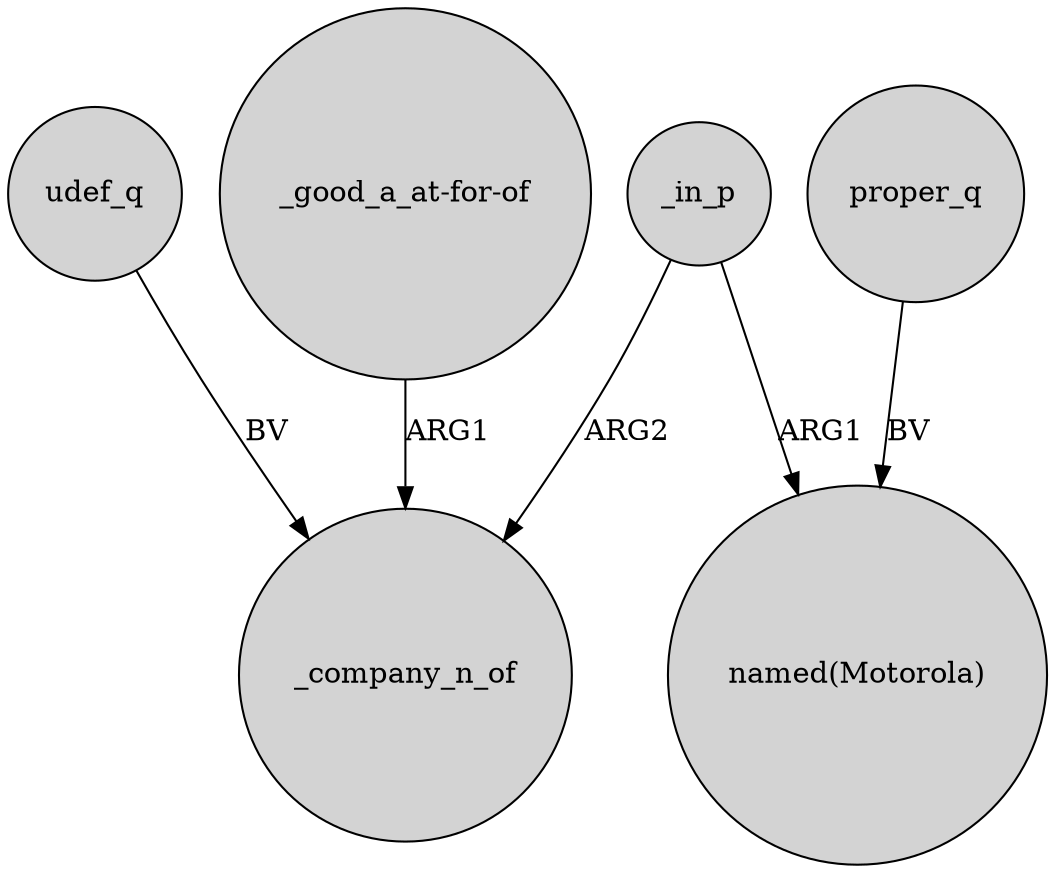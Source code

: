 digraph {
	node [shape=circle style=filled]
	udef_q -> _company_n_of [label=BV]
	"_good_a_at-for-of" -> _company_n_of [label=ARG1]
	proper_q -> "named(Motorola)" [label=BV]
	_in_p -> "named(Motorola)" [label=ARG1]
	_in_p -> _company_n_of [label=ARG2]
}
